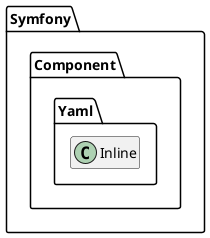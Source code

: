 @startuml
set namespaceSeparator \\
hide members
hide << alias >> circle

class Symfony\\Component\\Yaml\\Inline
@enduml
